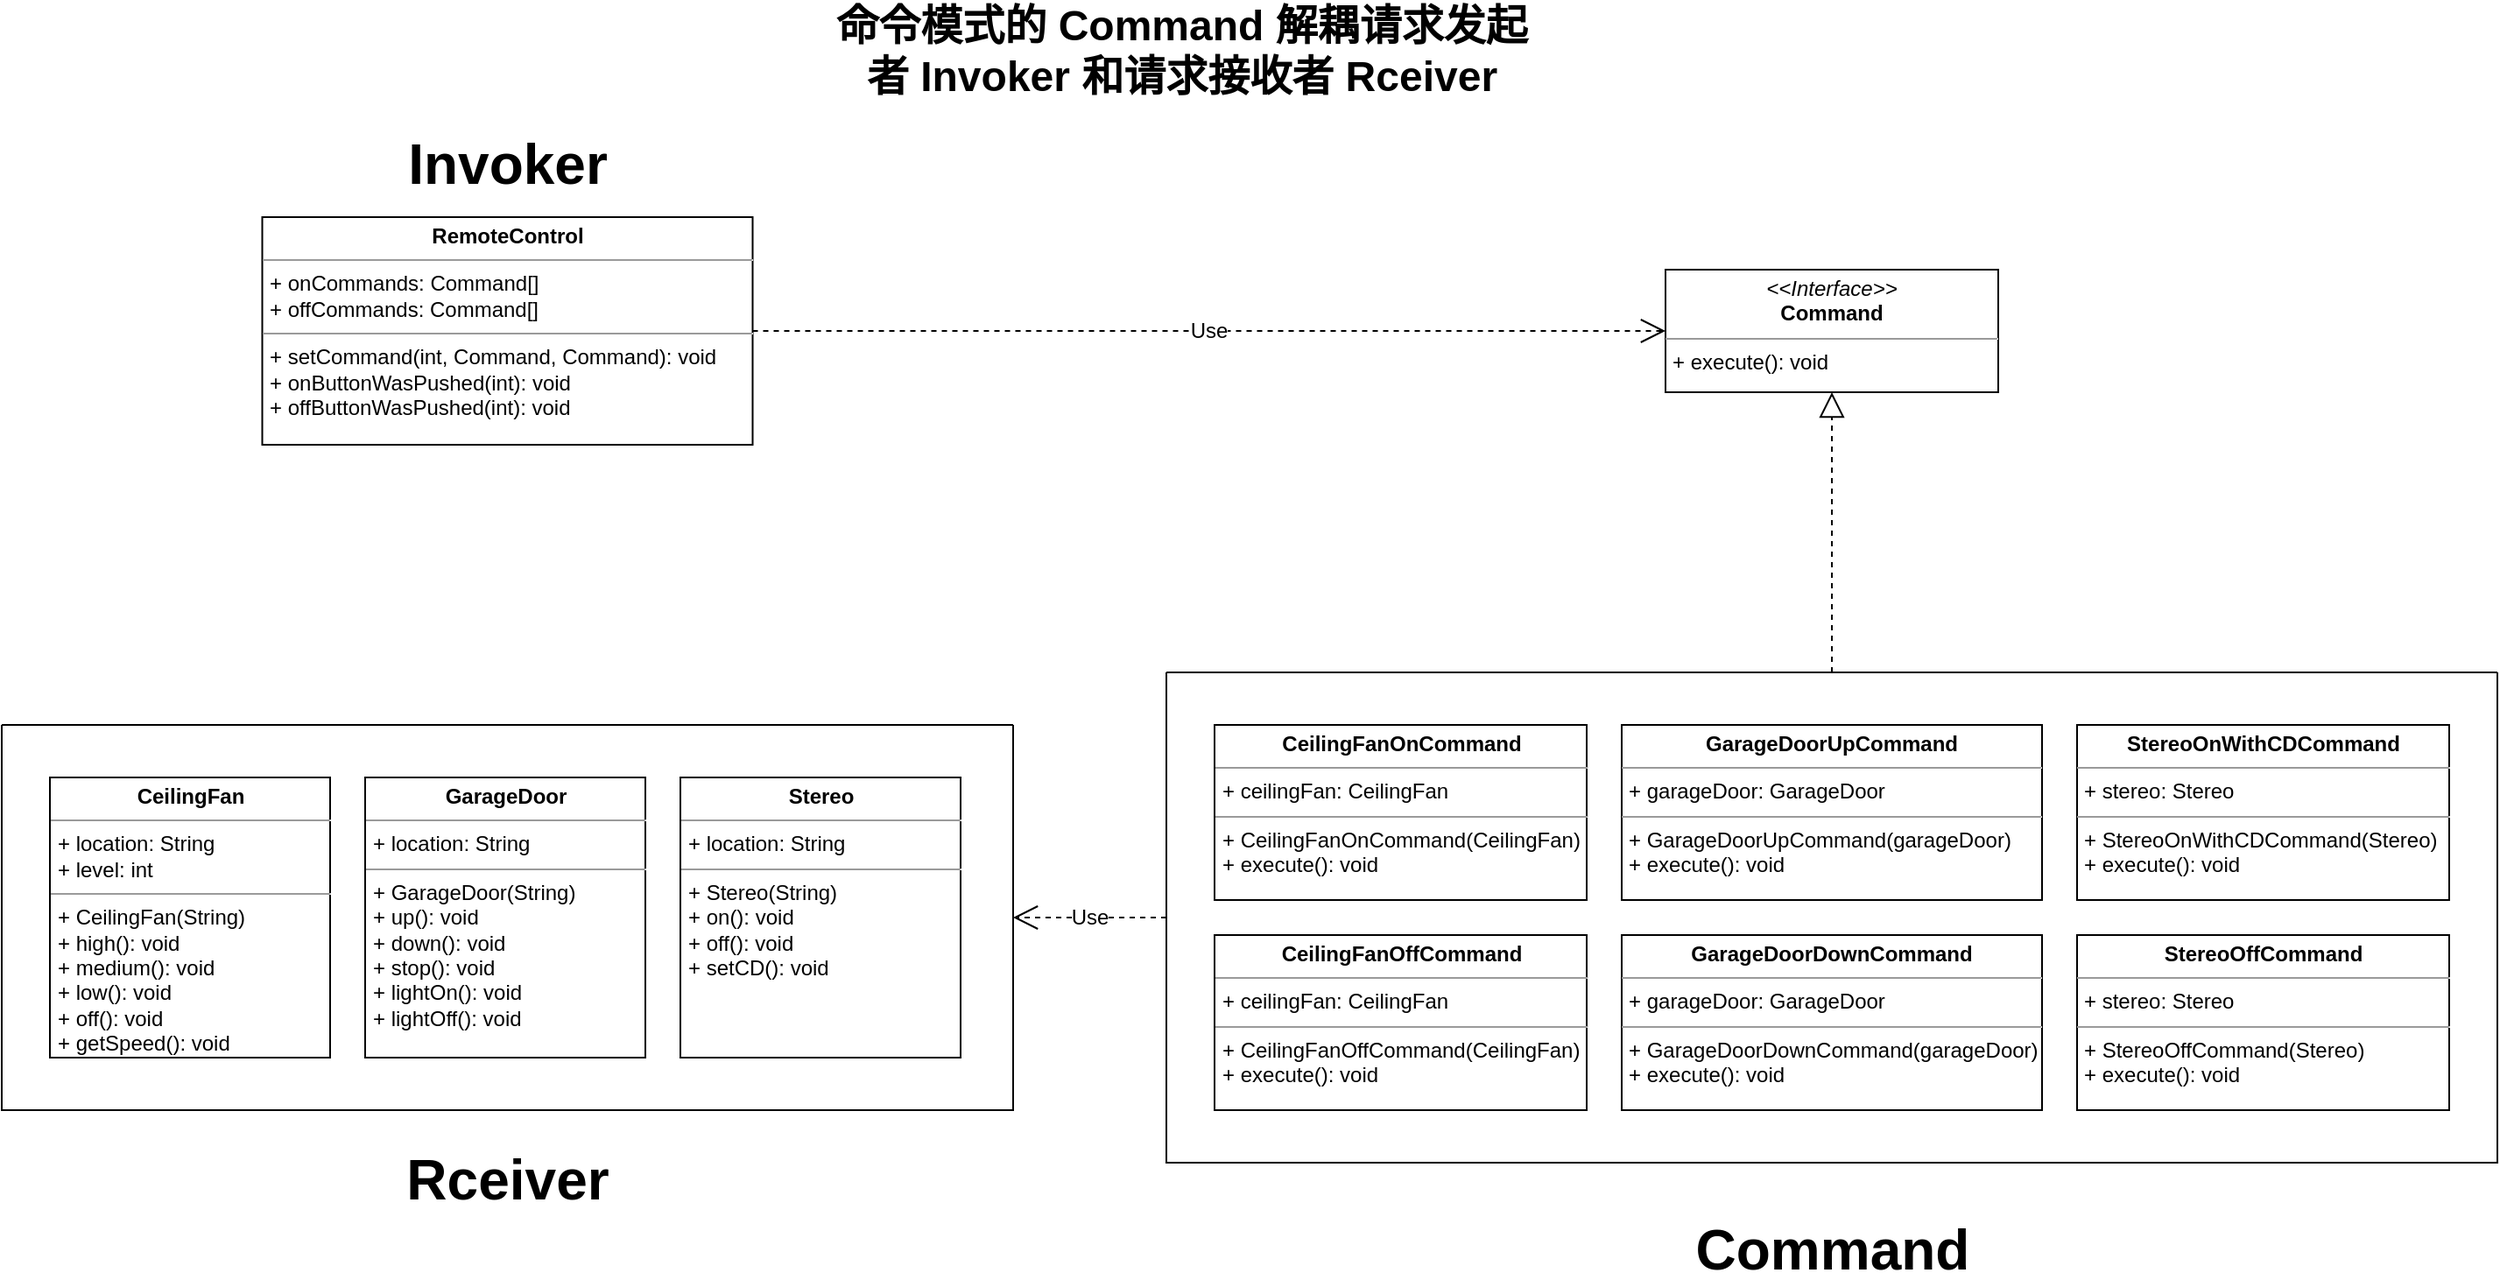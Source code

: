 <mxfile version="17.4.3" type="device"><diagram id="U2u7upD4QD_R-DUq_oIf" name="第 1 页"><mxGraphModel dx="4890" dy="2154" grid="1" gridSize="10" guides="1" tooltips="1" connect="1" arrows="1" fold="1" page="1" pageScale="1" pageWidth="827" pageHeight="1169" math="0" shadow="0"><root><mxCell id="0"/><mxCell id="1" parent="0"/><mxCell id="MH9eInLRsgHKWxhx7b1B-1" value="&lt;p style=&quot;margin: 0px ; margin-top: 4px ; text-align: center&quot;&gt;&lt;b&gt;RemoteControl&lt;/b&gt;&lt;/p&gt;&lt;hr size=&quot;1&quot;&gt;&lt;p style=&quot;margin: 0px ; margin-left: 4px&quot;&gt;+ onCommands: Command[]&lt;/p&gt;&lt;p style=&quot;margin: 0px ; margin-left: 4px&quot;&gt;+ offCommands: Command[]&lt;/p&gt;&lt;hr size=&quot;1&quot;&gt;&lt;p style=&quot;margin: 0px ; margin-left: 4px&quot;&gt;+ setCommand(int, Command, Command): void&lt;/p&gt;&lt;p style=&quot;margin: 0px ; margin-left: 4px&quot;&gt;+ onButtonWasPushed(int): void&lt;/p&gt;&lt;p style=&quot;margin: 0px ; margin-left: 4px&quot;&gt;+ offButtonWasPushed(int): void&lt;/p&gt;" style="verticalAlign=top;align=left;overflow=fill;fontSize=12;fontFamily=Helvetica;html=1;" vertex="1" parent="1"><mxGeometry x="-101.25" y="350" width="280" height="130" as="geometry"/></mxCell><mxCell id="MH9eInLRsgHKWxhx7b1B-2" value="&lt;b&gt;&lt;font style=&quot;font-size: 32px&quot;&gt;Invoker&lt;/font&gt;&lt;/b&gt;" style="text;html=1;strokeColor=none;fillColor=none;align=center;verticalAlign=middle;whiteSpace=wrap;rounded=0;" vertex="1" parent="1"><mxGeometry x="-31.25" y="300" width="140" height="40" as="geometry"/></mxCell><mxCell id="MH9eInLRsgHKWxhx7b1B-4" value="&lt;p style=&quot;margin: 0px ; margin-top: 4px ; text-align: center&quot;&gt;&lt;i&gt;&amp;lt;&amp;lt;Interface&amp;gt;&amp;gt;&lt;/i&gt;&lt;br&gt;&lt;b&gt;Command&lt;/b&gt;&lt;/p&gt;&lt;hr size=&quot;1&quot;&gt;&lt;p style=&quot;margin: 0px ; margin-left: 4px&quot;&gt;+ execute(): void&lt;br&gt;&lt;/p&gt;" style="verticalAlign=top;align=left;overflow=fill;fontSize=12;fontFamily=Helvetica;html=1;" vertex="1" parent="1"><mxGeometry x="700" y="380" width="190" height="70" as="geometry"/></mxCell><mxCell id="MH9eInLRsgHKWxhx7b1B-5" value="&lt;b&gt;&lt;font style=&quot;font-size: 32px&quot;&gt;Command&lt;/font&gt;&lt;/b&gt;" style="text;html=1;strokeColor=none;fillColor=none;align=center;verticalAlign=middle;whiteSpace=wrap;rounded=0;" vertex="1" parent="1"><mxGeometry x="712.5" y="920" width="165" height="40" as="geometry"/></mxCell><mxCell id="MH9eInLRsgHKWxhx7b1B-6" value="Use" style="endArrow=open;endSize=12;dashed=1;html=1;rounded=0;fontSize=12;fontStyle=0;exitX=1;exitY=0.5;exitDx=0;exitDy=0;entryX=0;entryY=0.5;entryDx=0;entryDy=0;" edge="1" parent="1" source="MH9eInLRsgHKWxhx7b1B-1" target="MH9eInLRsgHKWxhx7b1B-4"><mxGeometry width="160" relative="1" as="geometry"><mxPoint x="340" y="520" as="sourcePoint"/><mxPoint x="500" y="520" as="targetPoint"/></mxGeometry></mxCell><mxCell id="MH9eInLRsgHKWxhx7b1B-8" value="" style="swimlane;startSize=0;fontSize=12;" vertex="1" parent="1"><mxGeometry x="-250" y="640" width="577.5" height="220" as="geometry"/></mxCell><mxCell id="MH9eInLRsgHKWxhx7b1B-10" value="&lt;p style=&quot;margin: 0px ; margin-top: 4px ; text-align: center&quot;&gt;&lt;b&gt;CeilingFan&lt;/b&gt;&lt;/p&gt;&lt;hr size=&quot;1&quot;&gt;&lt;p style=&quot;margin: 0px ; margin-left: 4px&quot;&gt;+ location: String&lt;/p&gt;&lt;p style=&quot;margin: 0px ; margin-left: 4px&quot;&gt;+ level: int&lt;/p&gt;&lt;hr size=&quot;1&quot;&gt;&lt;p style=&quot;margin: 0px ; margin-left: 4px&quot;&gt;+ CeilingFan(String)&lt;/p&gt;&lt;p style=&quot;margin: 0px ; margin-left: 4px&quot;&gt;+ high(): void&lt;/p&gt;&lt;p style=&quot;margin: 0px ; margin-left: 4px&quot;&gt;+ medium(): void&lt;/p&gt;&lt;p style=&quot;margin: 0px ; margin-left: 4px&quot;&gt;+ low(): void&lt;/p&gt;&lt;p style=&quot;margin: 0px ; margin-left: 4px&quot;&gt;+ off(): void&lt;/p&gt;&lt;p style=&quot;margin: 0px ; margin-left: 4px&quot;&gt;+ getSpeed(): void&lt;/p&gt;" style="verticalAlign=top;align=left;overflow=fill;fontSize=12;fontFamily=Helvetica;html=1;" vertex="1" parent="MH9eInLRsgHKWxhx7b1B-8"><mxGeometry x="27.5" y="30" width="160" height="160" as="geometry"/></mxCell><mxCell id="MH9eInLRsgHKWxhx7b1B-11" value="&lt;p style=&quot;margin: 0px ; margin-top: 4px ; text-align: center&quot;&gt;&lt;b&gt;GarageDoor&lt;/b&gt;&lt;/p&gt;&lt;hr size=&quot;1&quot;&gt;&lt;p style=&quot;margin: 0px ; margin-left: 4px&quot;&gt;+ location: String&lt;/p&gt;&lt;hr size=&quot;1&quot;&gt;&lt;p style=&quot;margin: 0px ; margin-left: 4px&quot;&gt;+ GarageDoor(String)&lt;/p&gt;&lt;p style=&quot;margin: 0px ; margin-left: 4px&quot;&gt;+ up(): void&lt;/p&gt;&lt;p style=&quot;margin: 0px ; margin-left: 4px&quot;&gt;+ down(): void&lt;/p&gt;&lt;p style=&quot;margin: 0px ; margin-left: 4px&quot;&gt;+ stop(): void&lt;/p&gt;&lt;p style=&quot;margin: 0px ; margin-left: 4px&quot;&gt;+ lightOn(): void&lt;/p&gt;&lt;p style=&quot;margin: 0px ; margin-left: 4px&quot;&gt;+ lightOff(): void&lt;/p&gt;" style="verticalAlign=top;align=left;overflow=fill;fontSize=12;fontFamily=Helvetica;html=1;" vertex="1" parent="MH9eInLRsgHKWxhx7b1B-8"><mxGeometry x="207.5" y="30" width="160" height="160" as="geometry"/></mxCell><mxCell id="MH9eInLRsgHKWxhx7b1B-12" value="&lt;p style=&quot;margin: 0px ; margin-top: 4px ; text-align: center&quot;&gt;&lt;b&gt;Stereo&lt;/b&gt;&lt;/p&gt;&lt;hr size=&quot;1&quot;&gt;&lt;p style=&quot;margin: 0px ; margin-left: 4px&quot;&gt;+ location: String&lt;/p&gt;&lt;hr size=&quot;1&quot;&gt;&lt;p style=&quot;margin: 0px ; margin-left: 4px&quot;&gt;+ Stereo(String)&lt;/p&gt;&lt;p style=&quot;margin: 0px ; margin-left: 4px&quot;&gt;+ on(): void&lt;/p&gt;&lt;p style=&quot;margin: 0px ; margin-left: 4px&quot;&gt;+ off(): void&lt;/p&gt;&lt;p style=&quot;margin: 0px ; margin-left: 4px&quot;&gt;+ setCD(): void&lt;/p&gt;&lt;p style=&quot;margin: 0px ; margin-left: 4px&quot;&gt;&lt;br&gt;&lt;/p&gt;" style="verticalAlign=top;align=left;overflow=fill;fontSize=12;fontFamily=Helvetica;html=1;" vertex="1" parent="MH9eInLRsgHKWxhx7b1B-8"><mxGeometry x="387.5" y="30" width="160" height="160" as="geometry"/></mxCell><mxCell id="MH9eInLRsgHKWxhx7b1B-9" value="&lt;b&gt;&lt;font style=&quot;font-size: 32px&quot;&gt;Rceiver&lt;/font&gt;&lt;/b&gt;" style="text;html=1;strokeColor=none;fillColor=none;align=center;verticalAlign=middle;whiteSpace=wrap;rounded=0;" vertex="1" parent="1"><mxGeometry x="-31.25" y="880" width="140" height="40" as="geometry"/></mxCell><mxCell id="MH9eInLRsgHKWxhx7b1B-13" value="" style="swimlane;startSize=0;fontSize=12;" vertex="1" parent="1"><mxGeometry x="415" y="610" width="760" height="280" as="geometry"/></mxCell><mxCell id="MH9eInLRsgHKWxhx7b1B-14" value="&lt;p style=&quot;margin: 0px ; margin-top: 4px ; text-align: center&quot;&gt;&lt;b&gt;CeilingFanOnCommand&lt;/b&gt;&lt;/p&gt;&lt;hr size=&quot;1&quot;&gt;&lt;p style=&quot;margin: 0px ; margin-left: 4px&quot;&gt;+ ceilingFan: CeilingFan&lt;/p&gt;&lt;hr size=&quot;1&quot;&gt;&lt;p style=&quot;margin: 0px ; margin-left: 4px&quot;&gt;+&amp;nbsp;&lt;span style=&quot;text-align: center&quot;&gt;CeilingFanOnCommand&lt;/span&gt;(CeilingFan)&lt;/p&gt;&lt;p style=&quot;margin: 0px ; margin-left: 4px&quot;&gt;+ execute(): void&lt;/p&gt;&lt;p style=&quot;margin: 0px ; margin-left: 4px&quot;&gt;&lt;br&gt;&lt;/p&gt;" style="verticalAlign=top;align=left;overflow=fill;fontSize=12;fontFamily=Helvetica;html=1;" vertex="1" parent="MH9eInLRsgHKWxhx7b1B-13"><mxGeometry x="27.5" y="30" width="212.5" height="100" as="geometry"/></mxCell><mxCell id="MH9eInLRsgHKWxhx7b1B-17" value="&lt;p style=&quot;margin: 0px ; margin-top: 4px ; text-align: center&quot;&gt;&lt;b&gt;CeilingFanOffCommand&lt;/b&gt;&lt;/p&gt;&lt;hr size=&quot;1&quot;&gt;&lt;p style=&quot;margin: 0px ; margin-left: 4px&quot;&gt;+ ceilingFan: CeilingFan&lt;/p&gt;&lt;hr size=&quot;1&quot;&gt;&lt;p style=&quot;margin: 0px ; margin-left: 4px&quot;&gt;+&amp;nbsp;&lt;span style=&quot;text-align: center&quot;&gt;CeilingFanOffCommand&lt;/span&gt;(CeilingFan)&lt;/p&gt;&lt;p style=&quot;margin: 0px ; margin-left: 4px&quot;&gt;+ execute(): void&lt;/p&gt;&lt;p style=&quot;margin: 0px ; margin-left: 4px&quot;&gt;&lt;br&gt;&lt;/p&gt;" style="verticalAlign=top;align=left;overflow=fill;fontSize=12;fontFamily=Helvetica;html=1;" vertex="1" parent="MH9eInLRsgHKWxhx7b1B-13"><mxGeometry x="27.5" y="150" width="212.5" height="100" as="geometry"/></mxCell><mxCell id="MH9eInLRsgHKWxhx7b1B-18" value="&lt;p style=&quot;margin: 0px ; margin-top: 4px ; text-align: center&quot;&gt;&lt;b&gt;GarageDoorUpCommand&lt;/b&gt;&lt;/p&gt;&lt;hr size=&quot;1&quot;&gt;&lt;p style=&quot;margin: 0px ; margin-left: 4px&quot;&gt;+ garageDoor: GarageDoor&lt;/p&gt;&lt;hr size=&quot;1&quot;&gt;&lt;p style=&quot;margin: 0px ; margin-left: 4px&quot;&gt;+ GarageDoorUpCommand(garageDoor)&lt;/p&gt;&lt;p style=&quot;margin: 0px ; margin-left: 4px&quot;&gt;+ execute(): void&lt;/p&gt;&lt;p style=&quot;margin: 0px ; margin-left: 4px&quot;&gt;&lt;br&gt;&lt;/p&gt;" style="verticalAlign=top;align=left;overflow=fill;fontSize=12;fontFamily=Helvetica;html=1;" vertex="1" parent="MH9eInLRsgHKWxhx7b1B-13"><mxGeometry x="260" y="30" width="240" height="100" as="geometry"/></mxCell><mxCell id="MH9eInLRsgHKWxhx7b1B-20" value="&lt;p style=&quot;margin: 0px ; margin-top: 4px ; text-align: center&quot;&gt;&lt;b&gt;StereoOffCommand&lt;/b&gt;&lt;/p&gt;&lt;hr size=&quot;1&quot;&gt;&lt;p style=&quot;margin: 0px ; margin-left: 4px&quot;&gt;+ stereo: Stereo&lt;/p&gt;&lt;hr size=&quot;1&quot;&gt;&lt;p style=&quot;margin: 0px ; margin-left: 4px&quot;&gt;+&amp;nbsp;&lt;span style=&quot;text-align: center&quot;&gt;StereoOffCommand&lt;/span&gt;(Stereo)&lt;/p&gt;&lt;p style=&quot;margin: 0px ; margin-left: 4px&quot;&gt;+ execute(): void&lt;/p&gt;&lt;p style=&quot;margin: 0px ; margin-left: 4px&quot;&gt;&lt;br&gt;&lt;/p&gt;" style="verticalAlign=top;align=left;overflow=fill;fontSize=12;fontFamily=Helvetica;html=1;" vertex="1" parent="MH9eInLRsgHKWxhx7b1B-13"><mxGeometry x="520" y="150" width="212.5" height="100" as="geometry"/></mxCell><mxCell id="MH9eInLRsgHKWxhx7b1B-21" value="&lt;p style=&quot;margin: 0px ; margin-top: 4px ; text-align: center&quot;&gt;&lt;b&gt;StereoOnWithCDCommand&lt;/b&gt;&lt;/p&gt;&lt;hr size=&quot;1&quot;&gt;&lt;p style=&quot;margin: 0px ; margin-left: 4px&quot;&gt;+ stereo: Stereo&lt;/p&gt;&lt;hr size=&quot;1&quot;&gt;&lt;p style=&quot;margin: 0px ; margin-left: 4px&quot;&gt;+&amp;nbsp;&lt;span style=&quot;text-align: center&quot;&gt;StereoOnWithCDCommand&lt;/span&gt;(Stereo)&lt;/p&gt;&lt;p style=&quot;margin: 0px ; margin-left: 4px&quot;&gt;+ execute(): void&lt;/p&gt;&lt;p style=&quot;margin: 0px ; margin-left: 4px&quot;&gt;&lt;br&gt;&lt;/p&gt;" style="verticalAlign=top;align=left;overflow=fill;fontSize=12;fontFamily=Helvetica;html=1;" vertex="1" parent="MH9eInLRsgHKWxhx7b1B-13"><mxGeometry x="520" y="30" width="212.5" height="100" as="geometry"/></mxCell><mxCell id="MH9eInLRsgHKWxhx7b1B-23" value="&lt;p style=&quot;margin: 0px ; margin-top: 4px ; text-align: center&quot;&gt;&lt;b&gt;GarageDoorDownCommand&lt;/b&gt;&lt;/p&gt;&lt;hr size=&quot;1&quot;&gt;&lt;p style=&quot;margin: 0px ; margin-left: 4px&quot;&gt;+ garageDoor: GarageDoor&lt;/p&gt;&lt;hr size=&quot;1&quot;&gt;&lt;p style=&quot;margin: 0px ; margin-left: 4px&quot;&gt;+ GarageDoorDownCommand(garageDoor)&lt;/p&gt;&lt;p style=&quot;margin: 0px ; margin-left: 4px&quot;&gt;+ execute(): void&lt;/p&gt;&lt;p style=&quot;margin: 0px ; margin-left: 4px&quot;&gt;&lt;br&gt;&lt;/p&gt;" style="verticalAlign=top;align=left;overflow=fill;fontSize=12;fontFamily=Helvetica;html=1;" vertex="1" parent="MH9eInLRsgHKWxhx7b1B-13"><mxGeometry x="260" y="150" width="240" height="100" as="geometry"/></mxCell><mxCell id="MH9eInLRsgHKWxhx7b1B-24" value="" style="endArrow=block;dashed=1;endFill=0;endSize=12;html=1;rounded=0;fontSize=12;entryX=0.5;entryY=1;entryDx=0;entryDy=0;exitX=0.5;exitY=0;exitDx=0;exitDy=0;" edge="1" parent="1" source="MH9eInLRsgHKWxhx7b1B-13" target="MH9eInLRsgHKWxhx7b1B-4"><mxGeometry width="160" relative="1" as="geometry"><mxPoint x="580" y="540" as="sourcePoint"/><mxPoint x="740" y="540" as="targetPoint"/></mxGeometry></mxCell><mxCell id="MH9eInLRsgHKWxhx7b1B-26" value="Use" style="endArrow=open;endSize=12;dashed=1;html=1;rounded=0;fontSize=12;entryX=1;entryY=0.5;entryDx=0;entryDy=0;exitX=0;exitY=0.5;exitDx=0;exitDy=0;" edge="1" parent="1" source="MH9eInLRsgHKWxhx7b1B-13" target="MH9eInLRsgHKWxhx7b1B-8"><mxGeometry width="160" relative="1" as="geometry"><mxPoint x="390" y="710" as="sourcePoint"/><mxPoint x="550" y="710" as="targetPoint"/></mxGeometry></mxCell><mxCell id="MH9eInLRsgHKWxhx7b1B-27" value="&lt;div&gt;&lt;span&gt;&lt;b&gt;&lt;font style=&quot;font-size: 24px&quot;&gt;命令模式的 Command 解耦请求发起者 Invoker 和请求接收者 Rceiver&lt;/font&gt;&lt;/b&gt;&lt;/span&gt;&lt;/div&gt;" style="text;html=1;strokeColor=none;fillColor=none;align=center;verticalAlign=middle;whiteSpace=wrap;rounded=0;labelBackgroundColor=none;fontSize=12;" vertex="1" parent="1"><mxGeometry x="214" y="240" width="420" height="30" as="geometry"/></mxCell></root></mxGraphModel></diagram></mxfile>